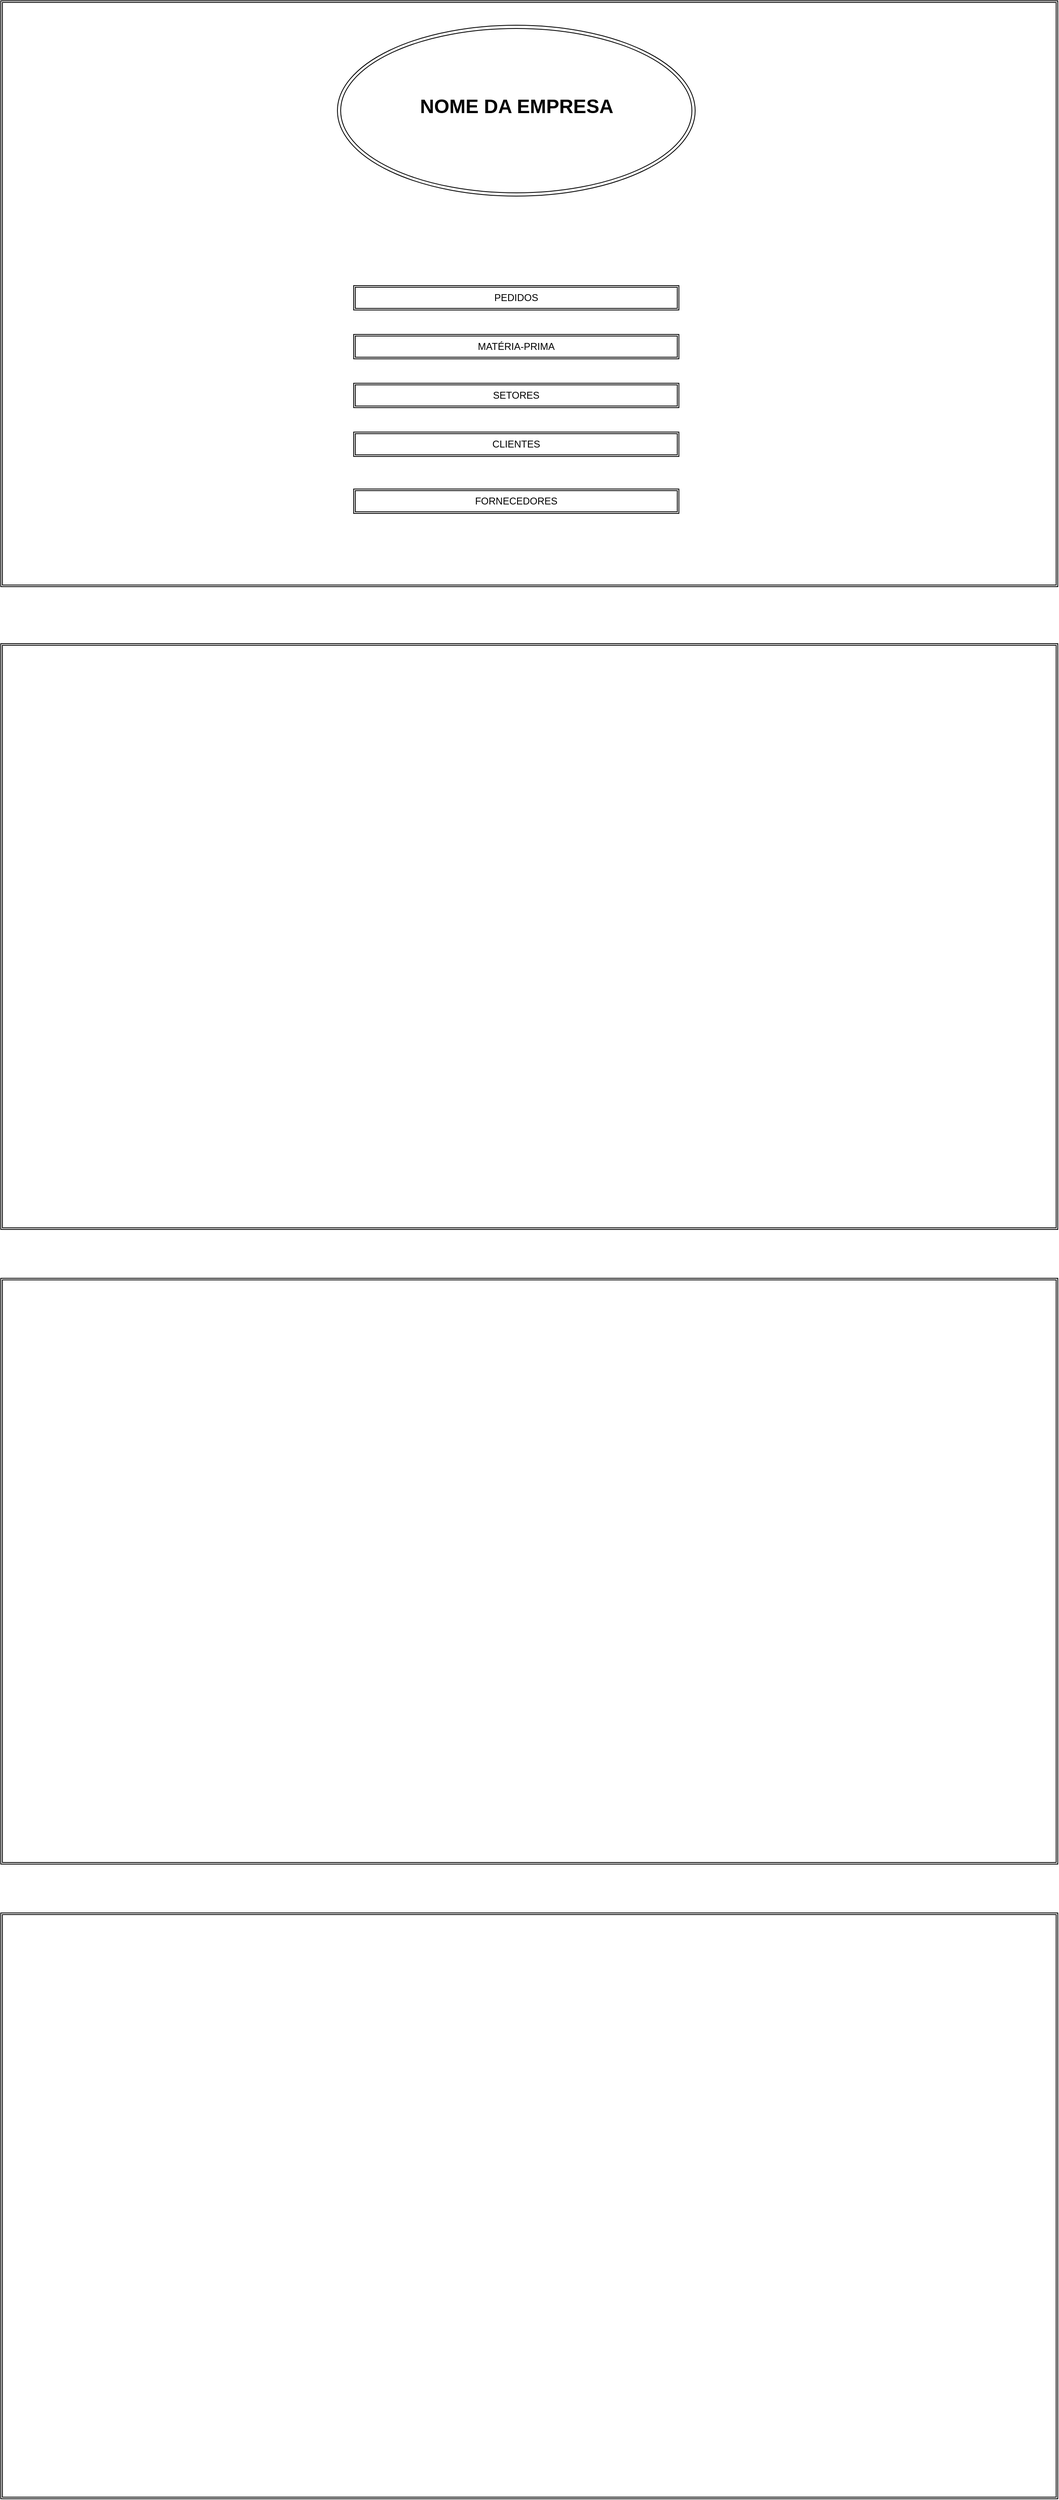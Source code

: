 <mxfile version="24.4.15" type="device">
  <diagram name="Página-1" id="2yRvHOjsj5oGMMg_8THE">
    <mxGraphModel dx="2394" dy="2414" grid="1" gridSize="10" guides="1" tooltips="1" connect="1" arrows="1" fold="1" page="1" pageScale="1" pageWidth="827" pageHeight="1169" math="0" shadow="0">
      <root>
        <mxCell id="0" />
        <mxCell id="1" parent="0" />
        <mxCell id="O9dNJHrgo5A4qS5CQD0v-1" value="" style="shape=ext;double=1;rounded=0;whiteSpace=wrap;html=1;" vertex="1" parent="1">
          <mxGeometry y="-1160" width="1300" height="720" as="geometry" />
        </mxCell>
        <mxCell id="O9dNJHrgo5A4qS5CQD0v-2" value="" style="shape=ext;double=1;rounded=0;whiteSpace=wrap;html=1;" vertex="1" parent="1">
          <mxGeometry y="-370" width="1300" height="720" as="geometry" />
        </mxCell>
        <mxCell id="O9dNJHrgo5A4qS5CQD0v-3" value="" style="shape=ext;double=1;rounded=0;whiteSpace=wrap;html=1;" vertex="1" parent="1">
          <mxGeometry y="410" width="1300" height="720" as="geometry" />
        </mxCell>
        <mxCell id="O9dNJHrgo5A4qS5CQD0v-4" value="" style="shape=ext;double=1;rounded=0;whiteSpace=wrap;html=1;" vertex="1" parent="1">
          <mxGeometry y="1190" width="1300" height="720" as="geometry" />
        </mxCell>
        <mxCell id="O9dNJHrgo5A4qS5CQD0v-6" value="" style="ellipse;shape=doubleEllipse;whiteSpace=wrap;html=1;" vertex="1" parent="1">
          <mxGeometry x="414" y="-1130" width="440" height="210" as="geometry" />
        </mxCell>
        <mxCell id="O9dNJHrgo5A4qS5CQD0v-7" value="NOME DA EMPRESA" style="text;strokeColor=none;fillColor=none;html=1;fontSize=24;fontStyle=1;verticalAlign=middle;align=center;" vertex="1" parent="1">
          <mxGeometry x="584" y="-1050" width="100" height="40" as="geometry" />
        </mxCell>
        <mxCell id="O9dNJHrgo5A4qS5CQD0v-8" value="PEDIDOS" style="shape=ext;double=1;rounded=0;whiteSpace=wrap;html=1;" vertex="1" parent="1">
          <mxGeometry x="434" y="-810" width="400" height="30" as="geometry" />
        </mxCell>
        <mxCell id="O9dNJHrgo5A4qS5CQD0v-9" value="MATÉRIA-PRIMA" style="shape=ext;double=1;rounded=0;whiteSpace=wrap;html=1;" vertex="1" parent="1">
          <mxGeometry x="434" y="-750" width="400" height="30" as="geometry" />
        </mxCell>
        <mxCell id="O9dNJHrgo5A4qS5CQD0v-10" value="SETORES" style="shape=ext;double=1;rounded=0;whiteSpace=wrap;html=1;" vertex="1" parent="1">
          <mxGeometry x="434" y="-690" width="400" height="30" as="geometry" />
        </mxCell>
        <mxCell id="O9dNJHrgo5A4qS5CQD0v-11" value="CLIENTES" style="shape=ext;double=1;rounded=0;whiteSpace=wrap;html=1;" vertex="1" parent="1">
          <mxGeometry x="434" y="-630" width="400" height="30" as="geometry" />
        </mxCell>
        <mxCell id="O9dNJHrgo5A4qS5CQD0v-12" value="FORNECEDORES" style="shape=ext;double=1;rounded=0;whiteSpace=wrap;html=1;" vertex="1" parent="1">
          <mxGeometry x="434" y="-560" width="400" height="30" as="geometry" />
        </mxCell>
      </root>
    </mxGraphModel>
  </diagram>
</mxfile>
